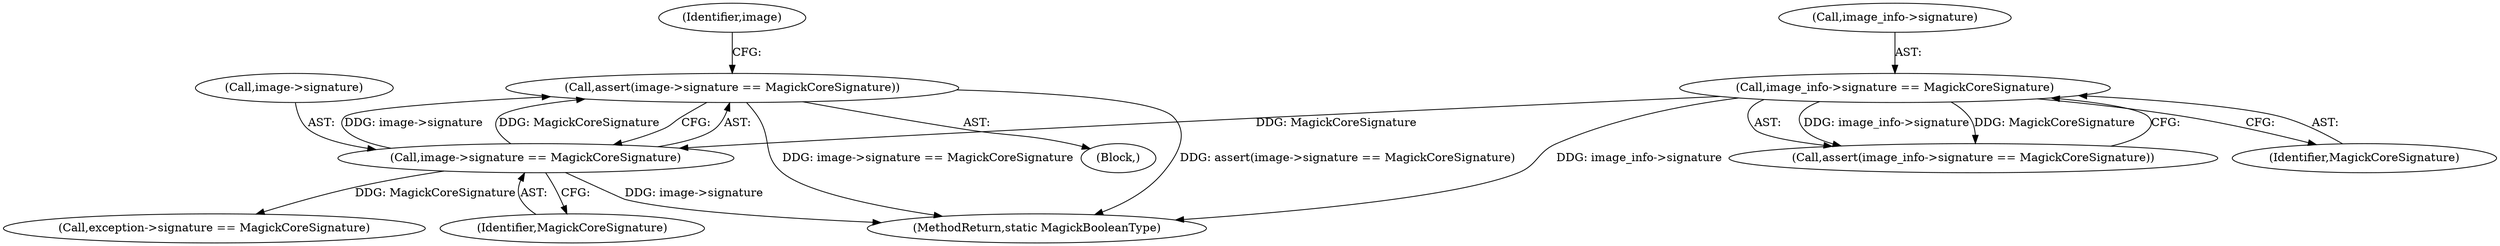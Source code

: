 digraph "0_ImageMagick_4f2c04ea6673863b87ac7f186cbb0d911f74085c_0@API" {
"1000151" [label="(Call,assert(image->signature == MagickCoreSignature))"];
"1000152" [label="(Call,image->signature == MagickCoreSignature)"];
"1000140" [label="(Call,image_info->signature == MagickCoreSignature)"];
"1000179" [label="(Call,exception->signature == MagickCoreSignature)"];
"1000153" [label="(Call,image->signature)"];
"1000139" [label="(Call,assert(image_info->signature == MagickCoreSignature))"];
"1000152" [label="(Call,image->signature == MagickCoreSignature)"];
"1000141" [label="(Call,image_info->signature)"];
"1000140" [label="(Call,image_info->signature == MagickCoreSignature)"];
"1000156" [label="(Identifier,MagickCoreSignature)"];
"1001575" [label="(MethodReturn,static MagickBooleanType)"];
"1000151" [label="(Call,assert(image->signature == MagickCoreSignature))"];
"1000160" [label="(Identifier,image)"];
"1000116" [label="(Block,)"];
"1000144" [label="(Identifier,MagickCoreSignature)"];
"1000151" -> "1000116"  [label="AST: "];
"1000151" -> "1000152"  [label="CFG: "];
"1000152" -> "1000151"  [label="AST: "];
"1000160" -> "1000151"  [label="CFG: "];
"1000151" -> "1001575"  [label="DDG: assert(image->signature == MagickCoreSignature)"];
"1000151" -> "1001575"  [label="DDG: image->signature == MagickCoreSignature"];
"1000152" -> "1000151"  [label="DDG: image->signature"];
"1000152" -> "1000151"  [label="DDG: MagickCoreSignature"];
"1000152" -> "1000156"  [label="CFG: "];
"1000153" -> "1000152"  [label="AST: "];
"1000156" -> "1000152"  [label="AST: "];
"1000152" -> "1001575"  [label="DDG: image->signature"];
"1000140" -> "1000152"  [label="DDG: MagickCoreSignature"];
"1000152" -> "1000179"  [label="DDG: MagickCoreSignature"];
"1000140" -> "1000139"  [label="AST: "];
"1000140" -> "1000144"  [label="CFG: "];
"1000141" -> "1000140"  [label="AST: "];
"1000144" -> "1000140"  [label="AST: "];
"1000139" -> "1000140"  [label="CFG: "];
"1000140" -> "1001575"  [label="DDG: image_info->signature"];
"1000140" -> "1000139"  [label="DDG: image_info->signature"];
"1000140" -> "1000139"  [label="DDG: MagickCoreSignature"];
}
